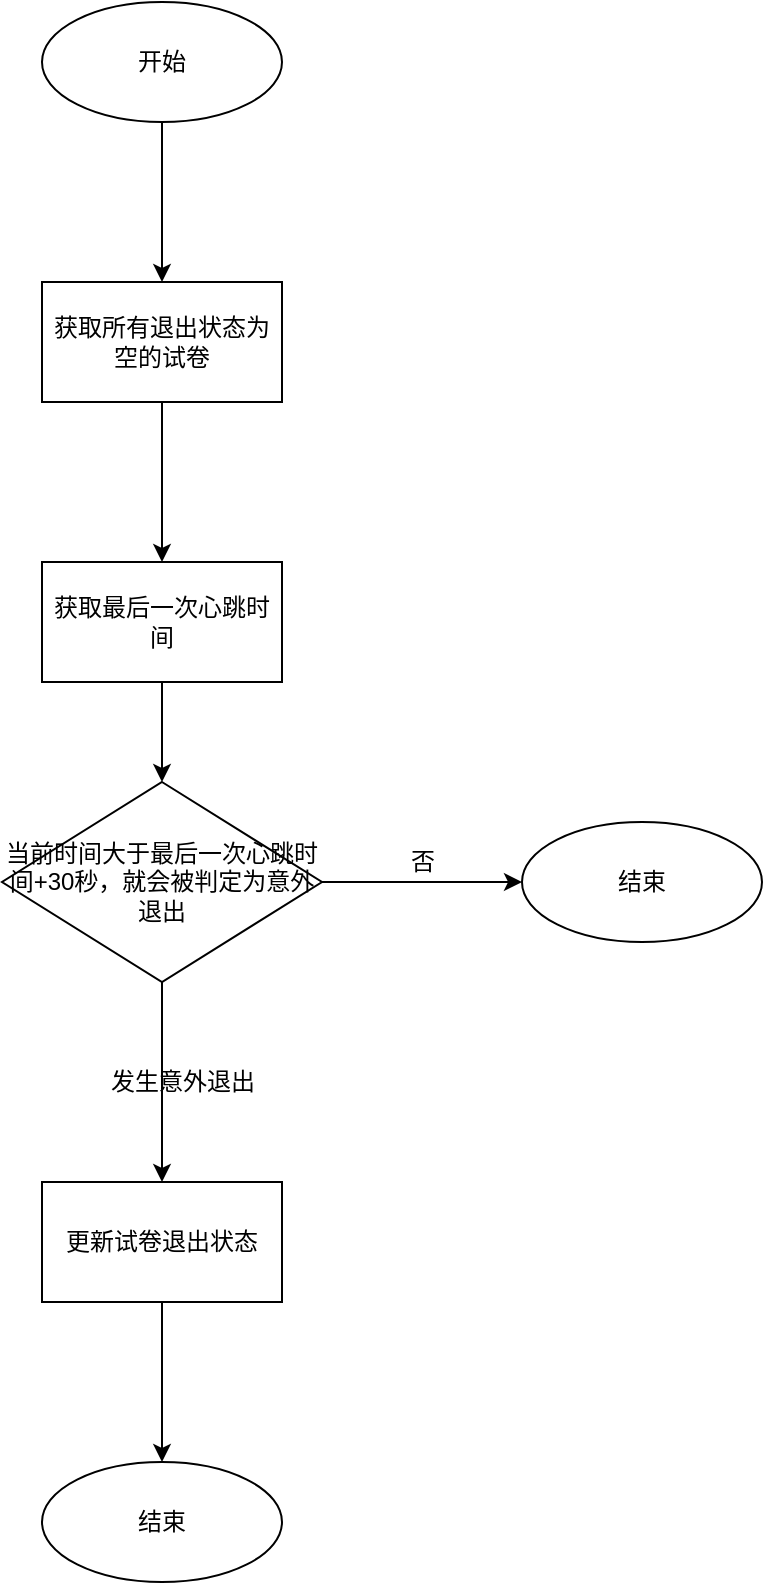 <mxfile version="20.2.2" type="github">
  <diagram name="Page-1" id="c7558073-3199-34d8-9f00-42111426c3f3">
    <mxGraphModel dx="1422" dy="762" grid="1" gridSize="10" guides="1" tooltips="1" connect="1" arrows="1" fold="1" page="1" pageScale="1" pageWidth="826" pageHeight="1169" background="none" math="0" shadow="0">
      <root>
        <mxCell id="0" />
        <mxCell id="1" parent="0" />
        <mxCell id="qwokKmORp5SJDhfPBc0i-99" value="" style="edgeStyle=orthogonalEdgeStyle;rounded=0;orthogonalLoop=1;jettySize=auto;html=1;" edge="1" parent="1" source="qwokKmORp5SJDhfPBc0i-97" target="qwokKmORp5SJDhfPBc0i-98">
          <mxGeometry relative="1" as="geometry" />
        </mxCell>
        <mxCell id="qwokKmORp5SJDhfPBc0i-97" value="开始" style="ellipse;whiteSpace=wrap;html=1;" vertex="1" parent="1">
          <mxGeometry x="100" y="80" width="120" height="60" as="geometry" />
        </mxCell>
        <mxCell id="qwokKmORp5SJDhfPBc0i-101" value="" style="edgeStyle=orthogonalEdgeStyle;rounded=0;orthogonalLoop=1;jettySize=auto;html=1;" edge="1" parent="1" source="qwokKmORp5SJDhfPBc0i-98" target="qwokKmORp5SJDhfPBc0i-100">
          <mxGeometry relative="1" as="geometry" />
        </mxCell>
        <mxCell id="qwokKmORp5SJDhfPBc0i-98" value="获取所有退出状态为空的试卷" style="whiteSpace=wrap;html=1;" vertex="1" parent="1">
          <mxGeometry x="100" y="220" width="120" height="60" as="geometry" />
        </mxCell>
        <mxCell id="qwokKmORp5SJDhfPBc0i-105" value="" style="edgeStyle=orthogonalEdgeStyle;rounded=0;orthogonalLoop=1;jettySize=auto;html=1;" edge="1" parent="1" source="qwokKmORp5SJDhfPBc0i-100" target="qwokKmORp5SJDhfPBc0i-104">
          <mxGeometry relative="1" as="geometry" />
        </mxCell>
        <mxCell id="qwokKmORp5SJDhfPBc0i-100" value="获取最后一次心跳时间" style="whiteSpace=wrap;html=1;" vertex="1" parent="1">
          <mxGeometry x="100" y="360" width="120" height="60" as="geometry" />
        </mxCell>
        <mxCell id="qwokKmORp5SJDhfPBc0i-107" value="" style="edgeStyle=orthogonalEdgeStyle;rounded=0;orthogonalLoop=1;jettySize=auto;html=1;" edge="1" parent="1" source="qwokKmORp5SJDhfPBc0i-104" target="qwokKmORp5SJDhfPBc0i-106">
          <mxGeometry relative="1" as="geometry" />
        </mxCell>
        <mxCell id="qwokKmORp5SJDhfPBc0i-110" value="" style="edgeStyle=orthogonalEdgeStyle;rounded=0;orthogonalLoop=1;jettySize=auto;html=1;" edge="1" parent="1" source="qwokKmORp5SJDhfPBc0i-104" target="qwokKmORp5SJDhfPBc0i-109">
          <mxGeometry relative="1" as="geometry" />
        </mxCell>
        <mxCell id="qwokKmORp5SJDhfPBc0i-104" value="当前时间大于最后一次心跳时间+30秒，就会被判定为意外退出" style="rhombus;whiteSpace=wrap;html=1;" vertex="1" parent="1">
          <mxGeometry x="80" y="470" width="160" height="100" as="geometry" />
        </mxCell>
        <mxCell id="qwokKmORp5SJDhfPBc0i-106" value="结束" style="ellipse;whiteSpace=wrap;html=1;" vertex="1" parent="1">
          <mxGeometry x="340" y="490" width="120" height="60" as="geometry" />
        </mxCell>
        <mxCell id="qwokKmORp5SJDhfPBc0i-108" value="否" style="text;html=1;align=center;verticalAlign=middle;resizable=0;points=[];autosize=1;strokeColor=none;fillColor=none;" vertex="1" parent="1">
          <mxGeometry x="270" y="495" width="40" height="30" as="geometry" />
        </mxCell>
        <mxCell id="qwokKmORp5SJDhfPBc0i-113" value="" style="edgeStyle=orthogonalEdgeStyle;rounded=0;orthogonalLoop=1;jettySize=auto;html=1;" edge="1" parent="1" source="qwokKmORp5SJDhfPBc0i-109" target="qwokKmORp5SJDhfPBc0i-112">
          <mxGeometry relative="1" as="geometry" />
        </mxCell>
        <mxCell id="qwokKmORp5SJDhfPBc0i-109" value="更新试卷退出状态" style="whiteSpace=wrap;html=1;" vertex="1" parent="1">
          <mxGeometry x="100" y="670" width="120" height="60" as="geometry" />
        </mxCell>
        <mxCell id="qwokKmORp5SJDhfPBc0i-111" value="发生意外退出" style="text;html=1;align=center;verticalAlign=middle;resizable=0;points=[];autosize=1;strokeColor=none;fillColor=none;" vertex="1" parent="1">
          <mxGeometry x="120" y="605" width="100" height="30" as="geometry" />
        </mxCell>
        <mxCell id="qwokKmORp5SJDhfPBc0i-112" value="结束" style="ellipse;whiteSpace=wrap;html=1;" vertex="1" parent="1">
          <mxGeometry x="100" y="810" width="120" height="60" as="geometry" />
        </mxCell>
      </root>
    </mxGraphModel>
  </diagram>
</mxfile>
